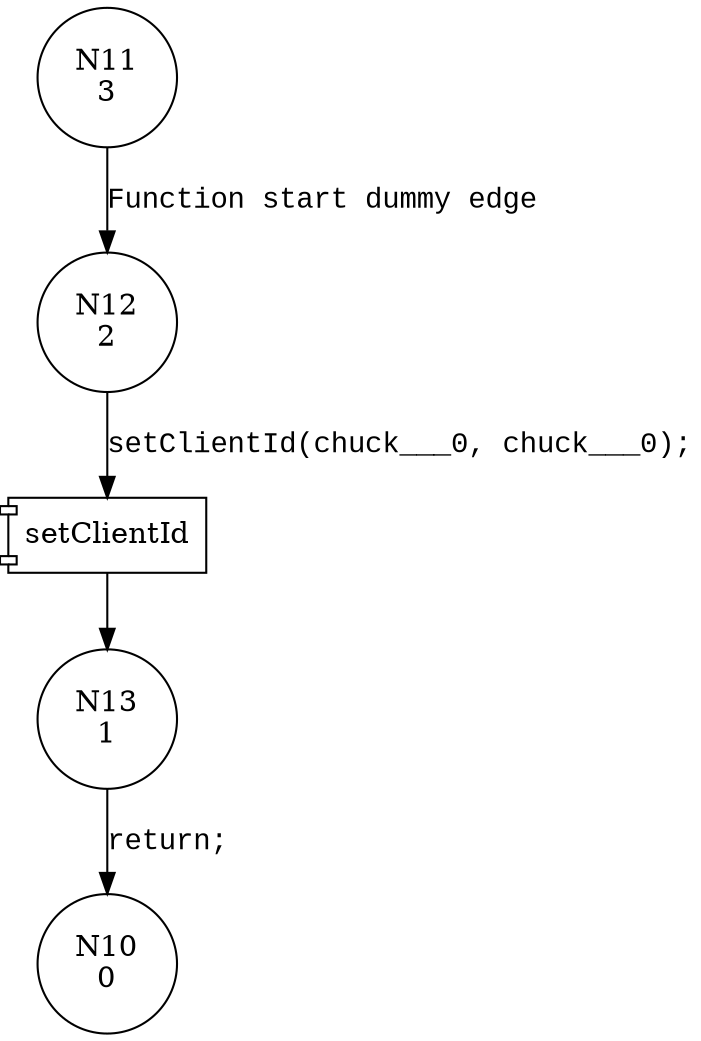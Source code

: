 digraph setup_chuck {
11 [shape="circle" label="N11\n3"]
12 [shape="circle" label="N12\n2"]
13 [shape="circle" label="N13\n1"]
10 [shape="circle" label="N10\n0"]
11 -> 12 [label="Function start dummy edge" fontname="Courier New"]
100033 [shape="component" label="setClientId"]
12 -> 100033 [label="setClientId(chuck___0, chuck___0);" fontname="Courier New"]
100033 -> 13 [label="" fontname="Courier New"]
13 -> 10 [label="return;" fontname="Courier New"]
}